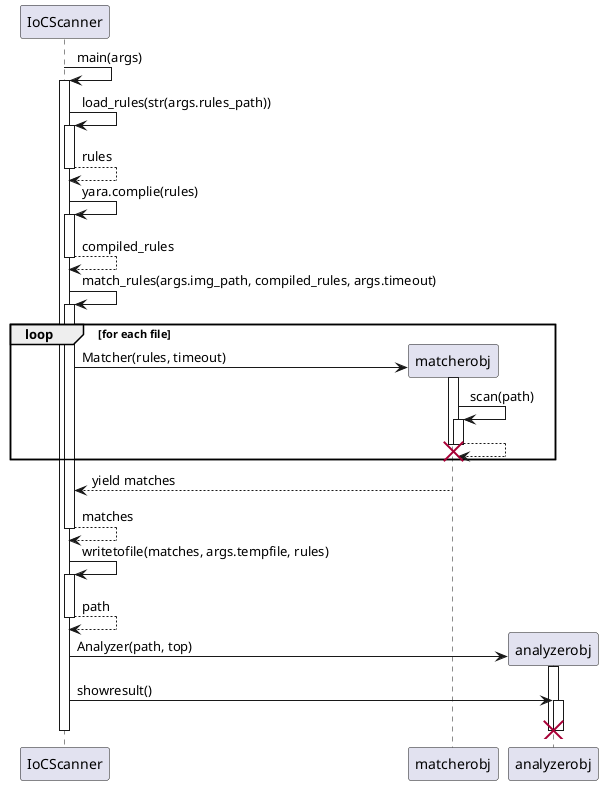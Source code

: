 @startuml
autoactivate on

IoCScanner -> IoCScanner: main(args)
    IoCScanner -> IoCScanner: load_rules(str(args.rules_path))
        IoCScanner --> IoCScanner: rules
    IoCScanner -> IoCScanner: yara.complie(rules)
        IoCScanner --> IoCScanner: compiled_rules
    IoCScanner -> IoCScanner: match_rules(args.img_path, compiled_rules, args.timeout)

        loop for each file
            create matcherobj
            IoCScanner -> matcherobj: Matcher(rules, timeout)
            deactivate
            matcherobj -> matcherobj: scan(path)
            matcherobj --> matcherobj
            destroy matcherobj
        end
        matcherobj --> IoCScanner: yield matches
        IoCScanner --> IoCScanner: matches
    IoCScanner -> IoCScanner: writetofile(matches, args.tempfile, rules)
    IoCScanner --> IoCScanner: path
    create analyzerobj
    IoCScanner -> analyzerobj: Analyzer(path, top)
    IoCScanner -> analyzerobj: showresult()
    destroy analyzerobj
    deactivate
deactivate IoCScanner
@enduml